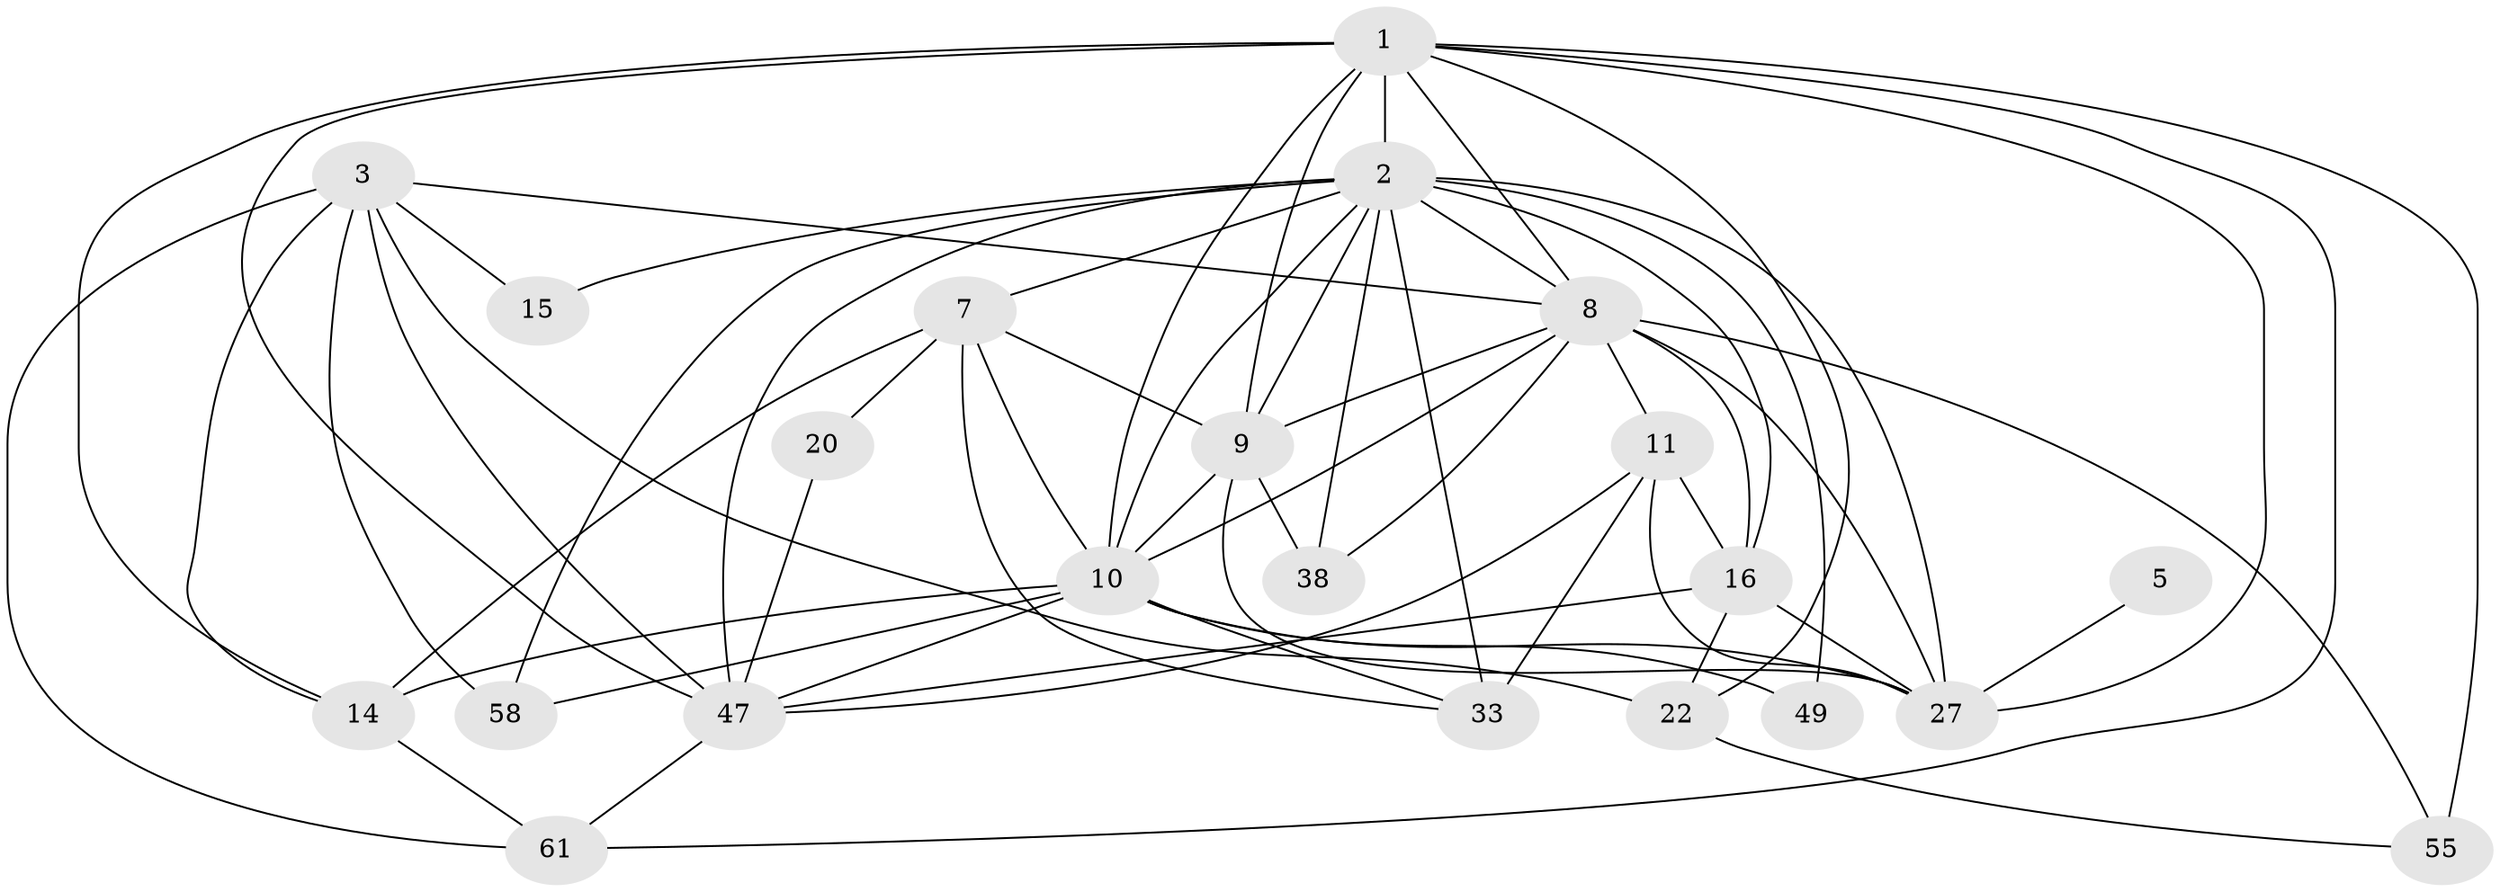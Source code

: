 // original degree distribution, {4: 0.3333333333333333, 6: 0.05333333333333334, 3: 0.2, 5: 0.21333333333333335, 2: 0.14666666666666667, 7: 0.04, 8: 0.013333333333333334}
// Generated by graph-tools (version 1.1) at 2025/18/03/04/25 18:18:37]
// undirected, 22 vertices, 62 edges
graph export_dot {
graph [start="1"]
  node [color=gray90,style=filled];
  1 [super="+23+25+6+4"];
  2 [super="+28+63+17+21"];
  3 [super="+40+54"];
  5;
  7 [super="+24"];
  8 [super="+57+43+46+51"];
  9 [super="+12"];
  10 [super="+72+29+48+26+13+36"];
  11 [super="+32"];
  14 [super="+42"];
  15 [super="+71"];
  16 [super="+74+37"];
  20;
  22;
  27 [super="+39+64+65"];
  33 [super="+53+45"];
  38;
  47 [super="+73+68"];
  49;
  55;
  58;
  61;
  1 -- 61;
  1 -- 55 [weight=2];
  1 -- 2 [weight=5];
  1 -- 27 [weight=3];
  1 -- 9;
  1 -- 14;
  1 -- 47;
  1 -- 22;
  1 -- 10;
  1 -- 8;
  2 -- 7 [weight=2];
  2 -- 16;
  2 -- 58 [weight=4];
  2 -- 10 [weight=5];
  2 -- 15 [weight=2];
  2 -- 9;
  2 -- 33 [weight=4];
  2 -- 8 [weight=2];
  2 -- 27 [weight=2];
  2 -- 47;
  2 -- 49;
  2 -- 38;
  3 -- 61;
  3 -- 22;
  3 -- 14;
  3 -- 8;
  3 -- 58;
  3 -- 15;
  3 -- 47;
  5 -- 27 [weight=2];
  7 -- 20;
  7 -- 9;
  7 -- 33;
  7 -- 14;
  7 -- 10;
  8 -- 38;
  8 -- 11;
  8 -- 27 [weight=2];
  8 -- 55;
  8 -- 9;
  8 -- 10;
  8 -- 16;
  9 -- 38 [weight=2];
  9 -- 27;
  9 -- 10 [weight=2];
  10 -- 49;
  10 -- 27 [weight=2];
  10 -- 33 [weight=2];
  10 -- 58;
  10 -- 14;
  10 -- 47;
  11 -- 27 [weight=2];
  11 -- 47;
  11 -- 33;
  11 -- 16;
  14 -- 61;
  16 -- 27 [weight=2];
  16 -- 22;
  16 -- 47;
  20 -- 47;
  22 -- 55;
  47 -- 61;
}
